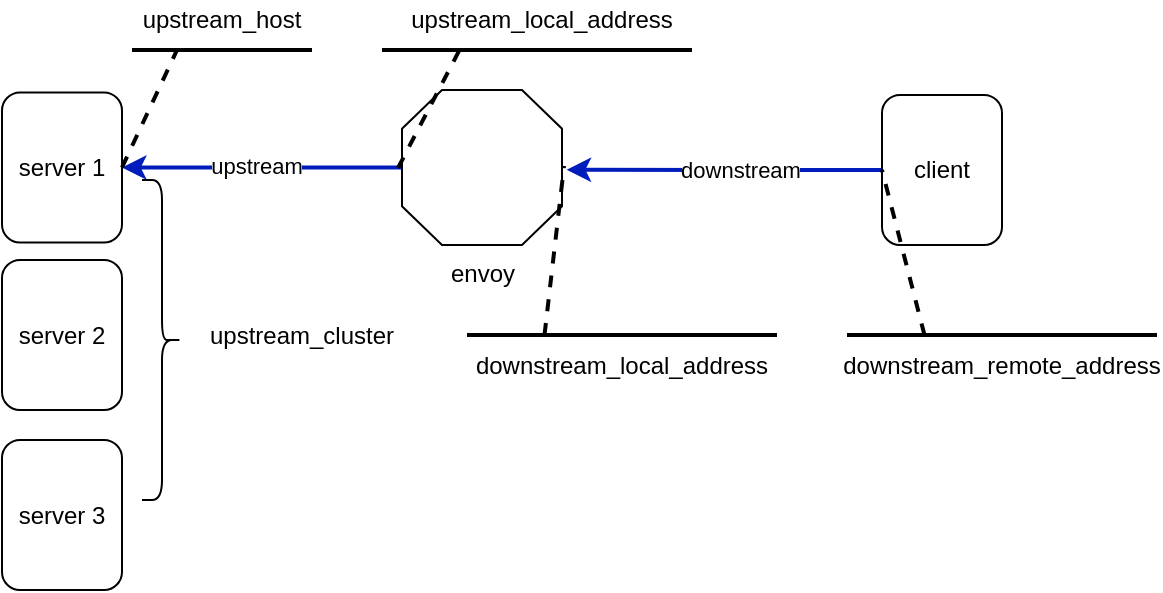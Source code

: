 <mxfile version="14.3.0" type="device"><diagram id="jEnCRFiUqJN3qUC8ch3b" name="第 1 页"><mxGraphModel dx="873" dy="615" grid="1" gridSize="10" guides="1" tooltips="1" connect="1" arrows="1" fold="1" page="1" pageScale="1" pageWidth="827" pageHeight="1169" math="0" shadow="0"><root><mxCell id="0"/><mxCell id="1" parent="0"/><mxCell id="Lioni68_x6nfXQ3JsGGC-6" style="edgeStyle=orthogonalEdgeStyle;rounded=0;orthogonalLoop=1;jettySize=auto;html=1;strokeWidth=2;fillColor=#0050ef;strokeColor=#001DBC;" edge="1" parent="1" source="Lioni68_x6nfXQ3JsGGC-1" target="Lioni68_x6nfXQ3JsGGC-5"><mxGeometry relative="1" as="geometry"/></mxCell><mxCell id="Lioni68_x6nfXQ3JsGGC-7" value="upstream" style="edgeLabel;html=1;align=center;verticalAlign=middle;resizable=0;points=[];" vertex="1" connectable="0" parent="Lioni68_x6nfXQ3JsGGC-6"><mxGeometry x="0.043" y="-1" relative="1" as="geometry"><mxPoint as="offset"/></mxGeometry></mxCell><mxCell id="Lioni68_x6nfXQ3JsGGC-1" value="envoy" style="verticalLabelPosition=bottom;verticalAlign=top;html=1;shape=mxgraph.basic.polygon;polyCoords=[[0.25,0],[0.75,0],[1,0.25],[1,0.75],[0.75,1],[0.25,1],[0,0.75],[0,0.25]];polyline=0;" vertex="1" parent="1"><mxGeometry x="220" y="165" width="80" height="77.5" as="geometry"/></mxCell><mxCell id="Lioni68_x6nfXQ3JsGGC-3" style="edgeStyle=orthogonalEdgeStyle;rounded=0;orthogonalLoop=1;jettySize=auto;html=1;entryX=1.029;entryY=0.514;entryDx=0;entryDy=0;entryPerimeter=0;fillColor=#0050ef;strokeColor=#001DBC;strokeWidth=2;" edge="1" parent="1" source="Lioni68_x6nfXQ3JsGGC-2" target="Lioni68_x6nfXQ3JsGGC-1"><mxGeometry relative="1" as="geometry"/></mxCell><mxCell id="Lioni68_x6nfXQ3JsGGC-4" value="downstream" style="edgeLabel;html=1;align=center;verticalAlign=middle;resizable=0;points=[];" vertex="1" connectable="0" parent="Lioni68_x6nfXQ3JsGGC-3"><mxGeometry x="0.056" relative="1" as="geometry"><mxPoint x="11.68" y="0.2" as="offset"/></mxGeometry></mxCell><mxCell id="Lioni68_x6nfXQ3JsGGC-2" value="client" style="rounded=1;whiteSpace=wrap;html=1;" vertex="1" parent="1"><mxGeometry x="460" y="167.5" width="60" height="75" as="geometry"/></mxCell><mxCell id="Lioni68_x6nfXQ3JsGGC-5" value="server 1" style="rounded=1;whiteSpace=wrap;html=1;" vertex="1" parent="1"><mxGeometry x="20" y="166.25" width="60" height="75" as="geometry"/></mxCell><mxCell id="Lioni68_x6nfXQ3JsGGC-8" value="server 2" style="rounded=1;whiteSpace=wrap;html=1;" vertex="1" parent="1"><mxGeometry x="20" y="250" width="60" height="75" as="geometry"/></mxCell><mxCell id="Lioni68_x6nfXQ3JsGGC-9" value="server 3" style="rounded=1;whiteSpace=wrap;html=1;" vertex="1" parent="1"><mxGeometry x="20" y="340" width="60" height="75" as="geometry"/></mxCell><mxCell id="Lioni68_x6nfXQ3JsGGC-10" value="" style="shape=curlyBracket;whiteSpace=wrap;html=1;rounded=1;rotation=-180;" vertex="1" parent="1"><mxGeometry x="90" y="210" width="20" height="160" as="geometry"/></mxCell><mxCell id="Lioni68_x6nfXQ3JsGGC-11" value="upstream_cluster" style="text;html=1;strokeColor=none;fillColor=none;align=center;verticalAlign=middle;whiteSpace=wrap;rounded=0;" vertex="1" parent="1"><mxGeometry x="150" y="277.5" width="40" height="20" as="geometry"/></mxCell><mxCell id="Lioni68_x6nfXQ3JsGGC-12" value="upstream_host" style="text;html=1;strokeColor=none;fillColor=none;align=center;verticalAlign=middle;whiteSpace=wrap;rounded=0;" vertex="1" parent="1"><mxGeometry x="110" y="120" width="40" height="20" as="geometry"/></mxCell><mxCell id="Lioni68_x6nfXQ3JsGGC-14" value="" style="line;strokeWidth=2;direction=south;html=1;rotation=90;" vertex="1" parent="1"><mxGeometry x="125" y="100" width="10" height="90" as="geometry"/></mxCell><mxCell id="Lioni68_x6nfXQ3JsGGC-40" value="" style="endArrow=none;dashed=1;html=1;strokeWidth=2;entryX=0.75;entryY=0.5;entryDx=0;entryDy=0;entryPerimeter=0;exitX=1;exitY=0.5;exitDx=0;exitDy=0;" edge="1" parent="1" source="Lioni68_x6nfXQ3JsGGC-5" target="Lioni68_x6nfXQ3JsGGC-14"><mxGeometry width="50" height="50" relative="1" as="geometry"><mxPoint x="110" y="200" as="sourcePoint"/><mxPoint x="160" y="150" as="targetPoint"/></mxGeometry></mxCell><mxCell id="Lioni68_x6nfXQ3JsGGC-41" value="upstream_local_address" style="text;html=1;strokeColor=none;fillColor=none;align=center;verticalAlign=middle;whiteSpace=wrap;rounded=0;" vertex="1" parent="1"><mxGeometry x="270" y="120" width="40" height="20" as="geometry"/></mxCell><mxCell id="Lioni68_x6nfXQ3JsGGC-42" value="" style="line;strokeWidth=2;direction=south;html=1;rotation=90;" vertex="1" parent="1"><mxGeometry x="282.5" y="67.5" width="10" height="155" as="geometry"/></mxCell><mxCell id="Lioni68_x6nfXQ3JsGGC-43" value="" style="endArrow=none;dashed=1;html=1;strokeWidth=2;entryX=0.75;entryY=0.5;entryDx=0;entryDy=0;entryPerimeter=0;exitX=-0.025;exitY=0.503;exitDx=0;exitDy=0;exitPerimeter=0;" edge="1" parent="1" source="Lioni68_x6nfXQ3JsGGC-1" target="Lioni68_x6nfXQ3JsGGC-42"><mxGeometry width="50" height="50" relative="1" as="geometry"><mxPoint x="170" y="260" as="sourcePoint"/><mxPoint x="220" y="210" as="targetPoint"/></mxGeometry></mxCell><mxCell id="Lioni68_x6nfXQ3JsGGC-44" value="downstream_local_address" style="text;html=1;strokeColor=none;fillColor=none;align=center;verticalAlign=middle;whiteSpace=wrap;rounded=0;" vertex="1" parent="1"><mxGeometry x="310" y="292.5" width="40" height="20" as="geometry"/></mxCell><mxCell id="Lioni68_x6nfXQ3JsGGC-45" value="" style="line;strokeWidth=2;direction=south;html=1;rotation=90;" vertex="1" parent="1"><mxGeometry x="325" y="210" width="10" height="155" as="geometry"/></mxCell><mxCell id="Lioni68_x6nfXQ3JsGGC-46" value="" style="endArrow=none;dashed=1;html=1;strokeWidth=2;entryX=1.013;entryY=0.49;entryDx=0;entryDy=0;entryPerimeter=0;exitX=0.75;exitY=0.5;exitDx=0;exitDy=0;exitPerimeter=0;" edge="1" parent="1" source="Lioni68_x6nfXQ3JsGGC-45" target="Lioni68_x6nfXQ3JsGGC-1"><mxGeometry width="50" height="50" relative="1" as="geometry"><mxPoint x="250" y="430" as="sourcePoint"/><mxPoint x="300" y="380" as="targetPoint"/></mxGeometry></mxCell><mxCell id="Lioni68_x6nfXQ3JsGGC-47" value="downstream_remote_address" style="text;html=1;strokeColor=none;fillColor=none;align=center;verticalAlign=middle;whiteSpace=wrap;rounded=0;" vertex="1" parent="1"><mxGeometry x="500" y="292.5" width="40" height="20" as="geometry"/></mxCell><mxCell id="Lioni68_x6nfXQ3JsGGC-48" value="" style="line;strokeWidth=2;direction=south;html=1;rotation=90;" vertex="1" parent="1"><mxGeometry x="515" y="210" width="10" height="155" as="geometry"/></mxCell><mxCell id="Lioni68_x6nfXQ3JsGGC-49" value="" style="endArrow=none;dashed=1;html=1;strokeWidth=2;entryX=0;entryY=0.5;entryDx=0;entryDy=0;exitX=0.75;exitY=0.5;exitDx=0;exitDy=0;exitPerimeter=0;" edge="1" parent="1" source="Lioni68_x6nfXQ3JsGGC-48" target="Lioni68_x6nfXQ3JsGGC-2"><mxGeometry width="50" height="50" relative="1" as="geometry"><mxPoint x="380" y="430" as="sourcePoint"/><mxPoint x="430" y="380" as="targetPoint"/></mxGeometry></mxCell></root></mxGraphModel></diagram></mxfile>